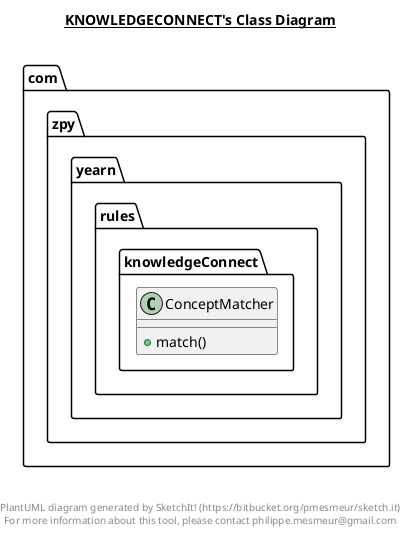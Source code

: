 @startuml

title __KNOWLEDGECONNECT's Class Diagram__\n

  package com.zpy.yearn {
    package com.zpy.yearn.rules.knowledgeConnect {
      class ConceptMatcher {
          + match()
      }
    }
  }
  



right footer


PlantUML diagram generated by SketchIt! (https://bitbucket.org/pmesmeur/sketch.it)
For more information about this tool, please contact philippe.mesmeur@gmail.com
endfooter

@enduml
